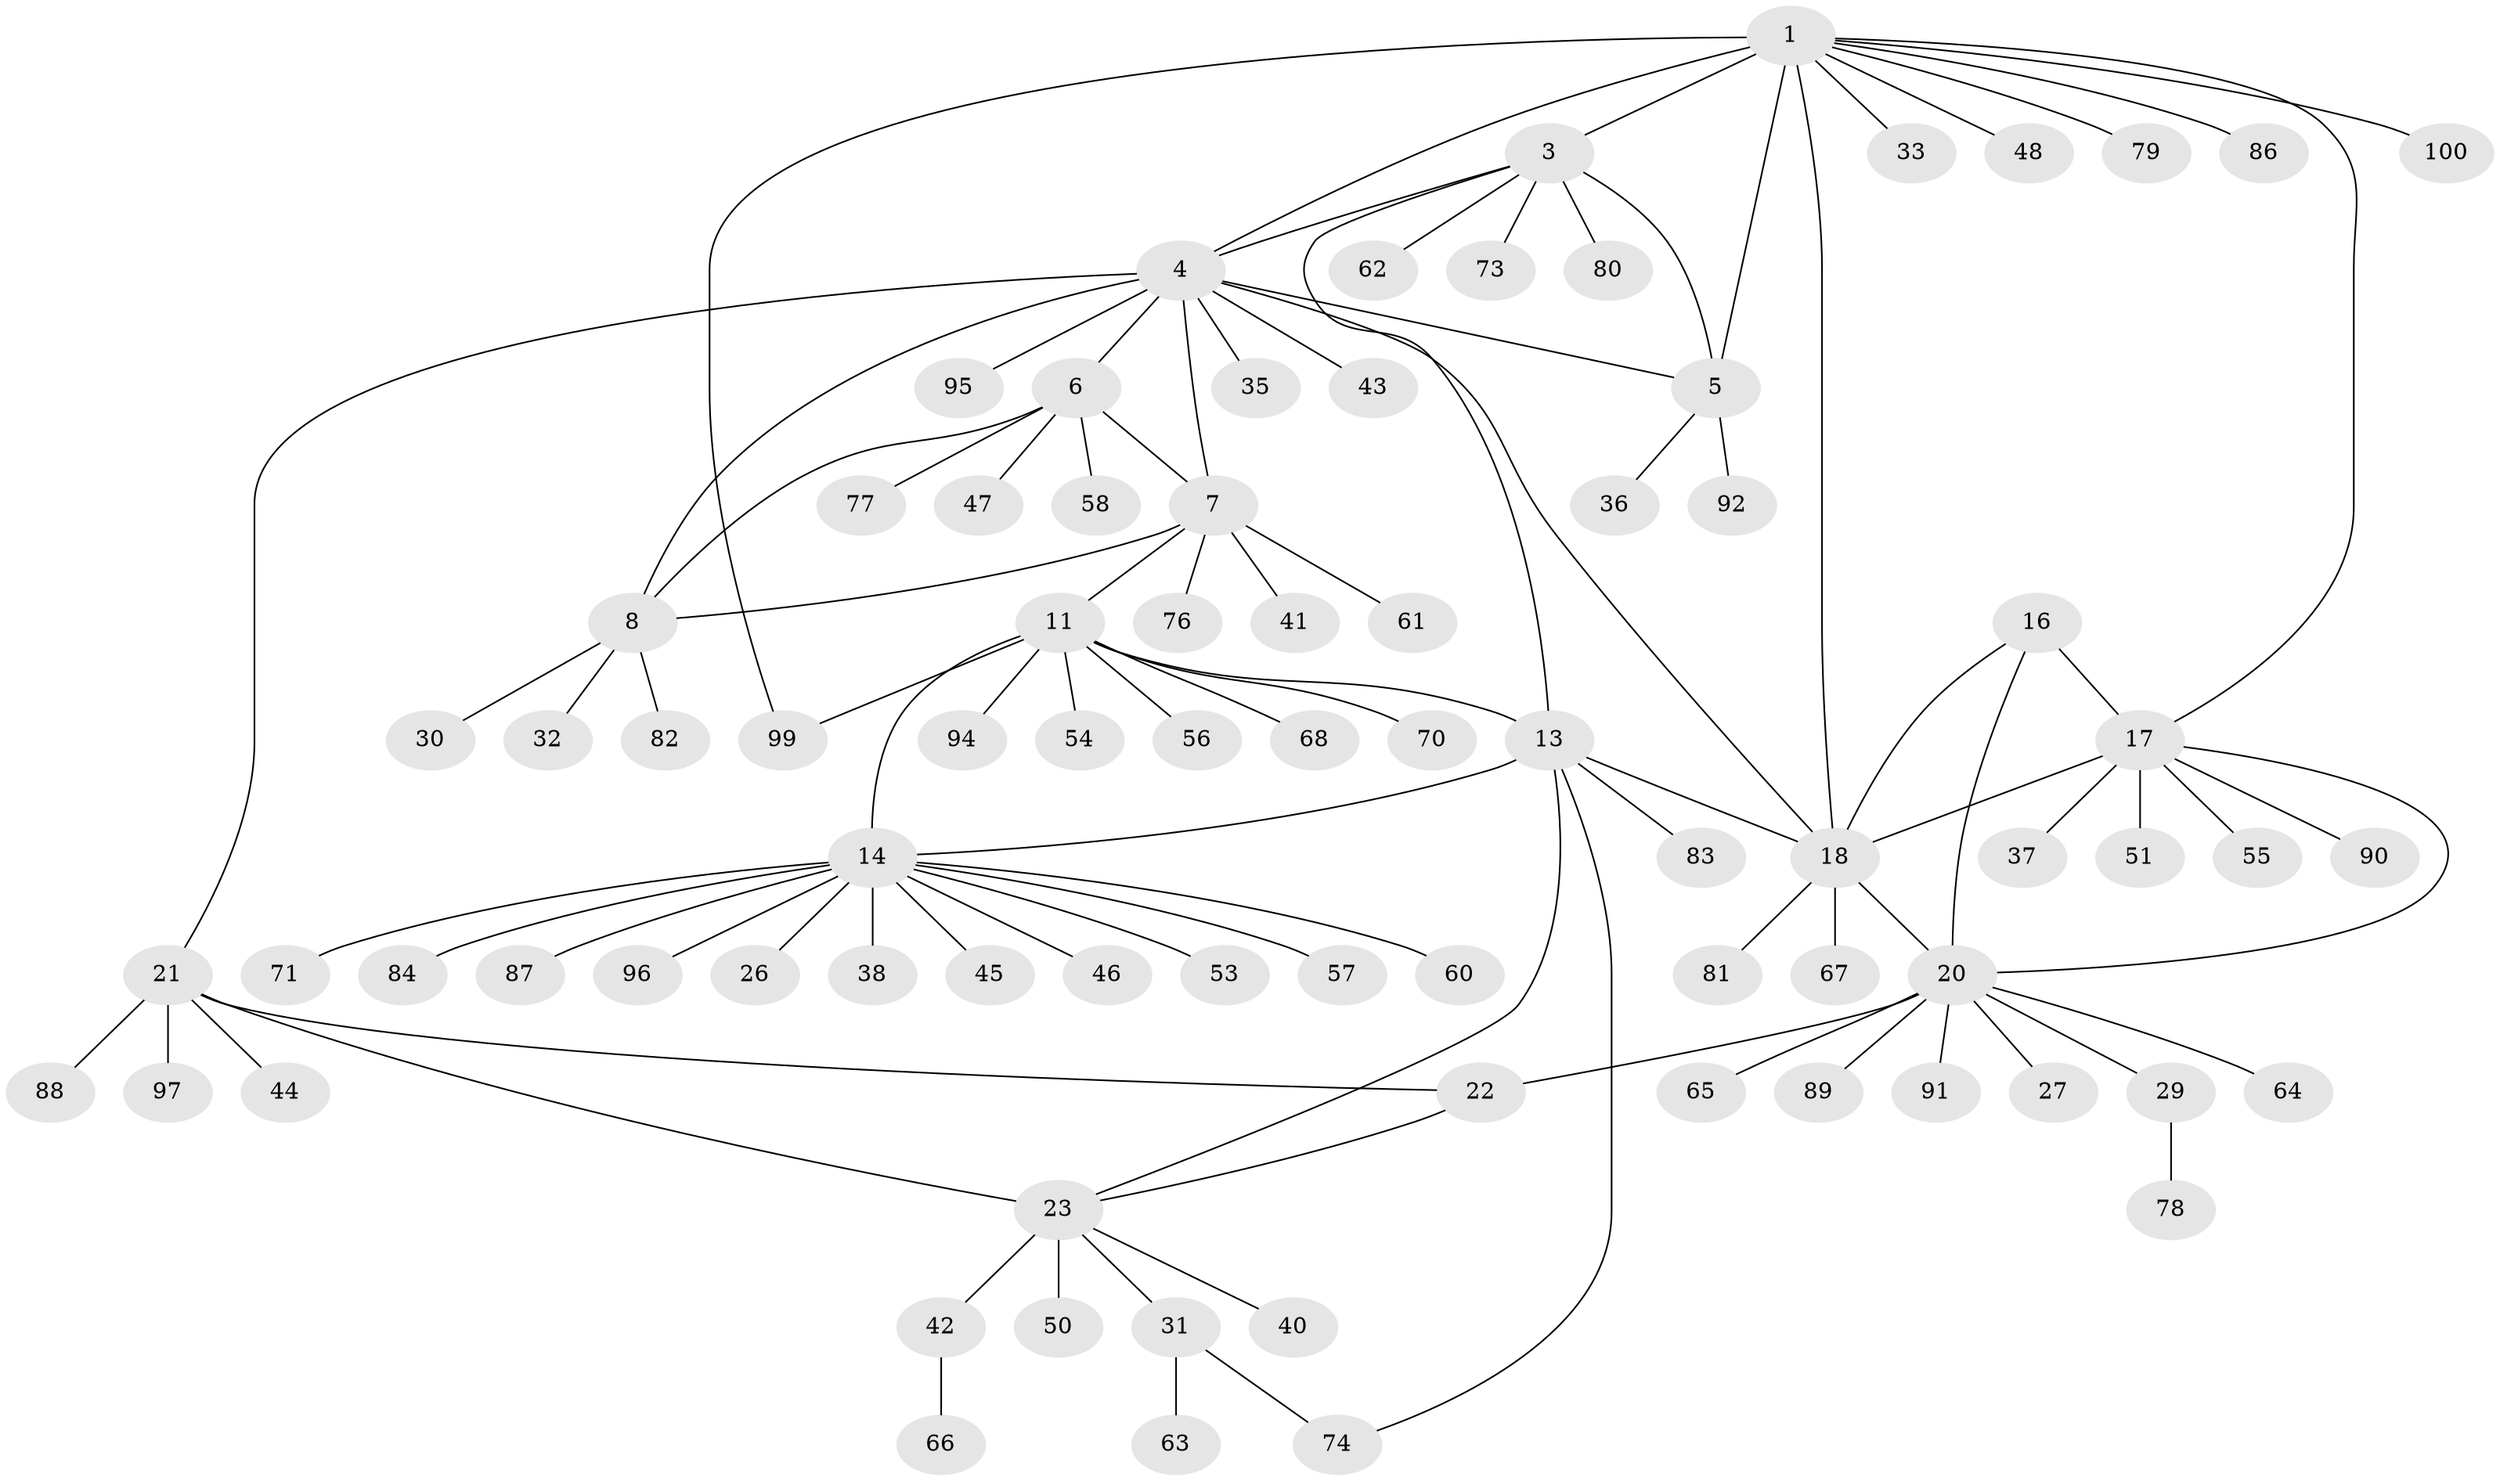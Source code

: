 // original degree distribution, {7: 0.06, 9: 0.04, 8: 0.06, 4: 0.04, 10: 0.01, 11: 0.02, 6: 0.03, 1: 0.65, 3: 0.01, 2: 0.08}
// Generated by graph-tools (version 1.1) at 2025/42/03/06/25 10:42:07]
// undirected, 80 vertices, 98 edges
graph export_dot {
graph [start="1"]
  node [color=gray90,style=filled];
  1 [super="+2"];
  3 [super="+34"];
  4 [super="+10"];
  5 [super="+98"];
  6 [super="+49"];
  7 [super="+9"];
  8 [super="+75"];
  11 [super="+12"];
  13 [super="+39"];
  14 [super="+15"];
  16;
  17 [super="+19"];
  18 [super="+28"];
  20 [super="+52"];
  21 [super="+24"];
  22 [super="+59"];
  23 [super="+25"];
  26;
  27;
  29;
  30;
  31 [super="+93"];
  32;
  33;
  35 [super="+85"];
  36;
  37;
  38;
  40;
  41;
  42;
  43;
  44;
  45;
  46 [super="+72"];
  47;
  48;
  50;
  51;
  53;
  54;
  55;
  56;
  57;
  58;
  60;
  61;
  62;
  63;
  64;
  65;
  66;
  67 [super="+69"];
  68;
  70;
  71;
  73;
  74;
  76;
  77;
  78;
  79;
  80;
  81;
  82;
  83;
  84;
  86;
  87;
  88;
  89;
  90;
  91;
  92;
  94;
  95;
  96;
  97;
  99;
  100;
  1 -- 3 [weight=2];
  1 -- 4 [weight=2];
  1 -- 5 [weight=2];
  1 -- 48;
  1 -- 86;
  1 -- 33;
  1 -- 99;
  1 -- 100;
  1 -- 79;
  1 -- 17;
  1 -- 18;
  3 -- 4;
  3 -- 5;
  3 -- 13;
  3 -- 62;
  3 -- 73;
  3 -- 80;
  4 -- 5;
  4 -- 35;
  4 -- 6;
  4 -- 7 [weight=2];
  4 -- 8;
  4 -- 43;
  4 -- 18;
  4 -- 95;
  4 -- 21 [weight=2];
  5 -- 36;
  5 -- 92;
  6 -- 7 [weight=2];
  6 -- 8;
  6 -- 47;
  6 -- 58;
  6 -- 77;
  7 -- 8 [weight=2];
  7 -- 41;
  7 -- 11;
  7 -- 76;
  7 -- 61;
  8 -- 30;
  8 -- 32;
  8 -- 82;
  11 -- 13 [weight=2];
  11 -- 14 [weight=4];
  11 -- 56;
  11 -- 70;
  11 -- 99;
  11 -- 68;
  11 -- 54;
  11 -- 94;
  13 -- 14 [weight=2];
  13 -- 18;
  13 -- 23;
  13 -- 74;
  13 -- 83;
  14 -- 26;
  14 -- 46;
  14 -- 53;
  14 -- 60;
  14 -- 71;
  14 -- 87;
  14 -- 96;
  14 -- 38;
  14 -- 45;
  14 -- 84;
  14 -- 57;
  16 -- 17 [weight=2];
  16 -- 18;
  16 -- 20;
  17 -- 18 [weight=2];
  17 -- 20 [weight=2];
  17 -- 37;
  17 -- 51;
  17 -- 55;
  17 -- 90;
  18 -- 20;
  18 -- 81;
  18 -- 67;
  20 -- 22;
  20 -- 27;
  20 -- 29;
  20 -- 65;
  20 -- 89;
  20 -- 91;
  20 -- 64;
  21 -- 22 [weight=2];
  21 -- 23 [weight=4];
  21 -- 44;
  21 -- 97;
  21 -- 88;
  22 -- 23 [weight=2];
  23 -- 31;
  23 -- 50;
  23 -- 40;
  23 -- 42;
  29 -- 78;
  31 -- 63;
  31 -- 74;
  42 -- 66;
}
